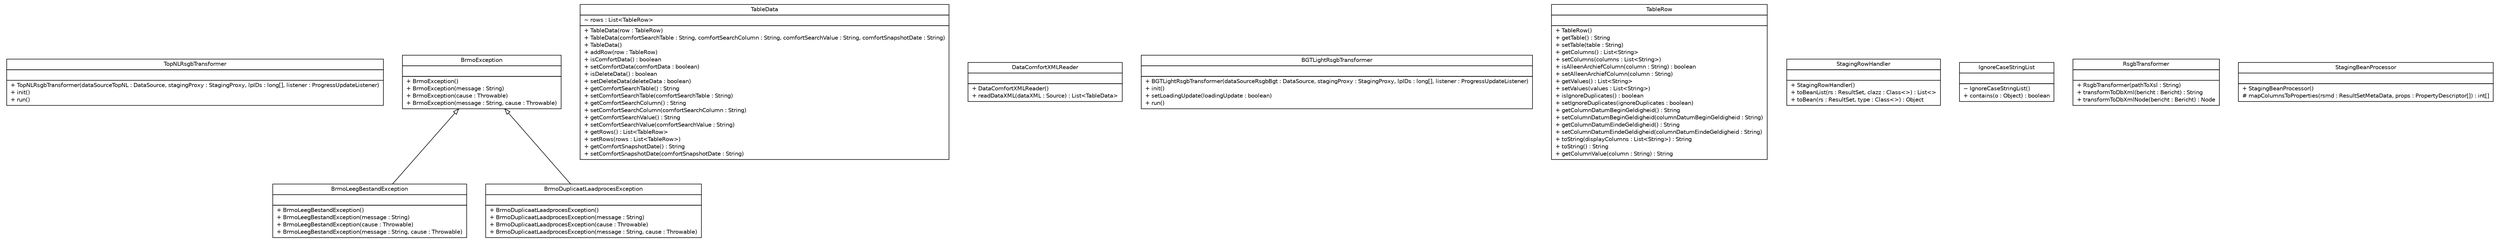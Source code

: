 #!/usr/local/bin/dot
#
# Class diagram 
# Generated by UMLGraph version R5_6-24-gf6e263 (http://www.umlgraph.org/)
#

digraph G {
	edge [fontname="Helvetica",fontsize=10,labelfontname="Helvetica",labelfontsize=10];
	node [fontname="Helvetica",fontsize=10,shape=plaintext];
	nodesep=0.25;
	ranksep=0.5;
	// nl.b3p.brmo.loader.util.TopNLRsgbTransformer
	c133 [label=<<table title="nl.b3p.brmo.loader.util.TopNLRsgbTransformer" border="0" cellborder="1" cellspacing="0" cellpadding="2" port="p" href="./TopNLRsgbTransformer.html">
		<tr><td><table border="0" cellspacing="0" cellpadding="1">
<tr><td align="center" balign="center"> TopNLRsgbTransformer </td></tr>
		</table></td></tr>
		<tr><td><table border="0" cellspacing="0" cellpadding="1">
<tr><td align="left" balign="left">  </td></tr>
		</table></td></tr>
		<tr><td><table border="0" cellspacing="0" cellpadding="1">
<tr><td align="left" balign="left"> + TopNLRsgbTransformer(dataSourceTopNL : DataSource, stagingProxy : StagingProxy, lpIDs : long[], listener : ProgressUpdateListener) </td></tr>
<tr><td align="left" balign="left"> + init() </td></tr>
<tr><td align="left" balign="left"> + run() </td></tr>
		</table></td></tr>
		</table>>, URL="./TopNLRsgbTransformer.html", fontname="Helvetica", fontcolor="black", fontsize=10.0];
	// nl.b3p.brmo.loader.util.BrmoLeegBestandException
	c134 [label=<<table title="nl.b3p.brmo.loader.util.BrmoLeegBestandException" border="0" cellborder="1" cellspacing="0" cellpadding="2" port="p" href="./BrmoLeegBestandException.html">
		<tr><td><table border="0" cellspacing="0" cellpadding="1">
<tr><td align="center" balign="center"> BrmoLeegBestandException </td></tr>
		</table></td></tr>
		<tr><td><table border="0" cellspacing="0" cellpadding="1">
<tr><td align="left" balign="left">  </td></tr>
		</table></td></tr>
		<tr><td><table border="0" cellspacing="0" cellpadding="1">
<tr><td align="left" balign="left"> + BrmoLeegBestandException() </td></tr>
<tr><td align="left" balign="left"> + BrmoLeegBestandException(message : String) </td></tr>
<tr><td align="left" balign="left"> + BrmoLeegBestandException(cause : Throwable) </td></tr>
<tr><td align="left" balign="left"> + BrmoLeegBestandException(message : String, cause : Throwable) </td></tr>
		</table></td></tr>
		</table>>, URL="./BrmoLeegBestandException.html", fontname="Helvetica", fontcolor="black", fontsize=10.0];
	// nl.b3p.brmo.loader.util.TableData
	c135 [label=<<table title="nl.b3p.brmo.loader.util.TableData" border="0" cellborder="1" cellspacing="0" cellpadding="2" port="p" href="./TableData.html">
		<tr><td><table border="0" cellspacing="0" cellpadding="1">
<tr><td align="center" balign="center"> TableData </td></tr>
		</table></td></tr>
		<tr><td><table border="0" cellspacing="0" cellpadding="1">
<tr><td align="left" balign="left"> ~ rows : List&lt;TableRow&gt; </td></tr>
		</table></td></tr>
		<tr><td><table border="0" cellspacing="0" cellpadding="1">
<tr><td align="left" balign="left"> + TableData(row : TableRow) </td></tr>
<tr><td align="left" balign="left"> + TableData(comfortSearchTable : String, comfortSearchColumn : String, comfortSearchValue : String, comfortSnapshotDate : String) </td></tr>
<tr><td align="left" balign="left"> + TableData() </td></tr>
<tr><td align="left" balign="left"> + addRow(row : TableRow) </td></tr>
<tr><td align="left" balign="left"> + isComfortData() : boolean </td></tr>
<tr><td align="left" balign="left"> + setComfortData(comfortData : boolean) </td></tr>
<tr><td align="left" balign="left"> + isDeleteData() : boolean </td></tr>
<tr><td align="left" balign="left"> + setDeleteData(deleteData : boolean) </td></tr>
<tr><td align="left" balign="left"> + getComfortSearchTable() : String </td></tr>
<tr><td align="left" balign="left"> + setComfortSearchTable(comfortSearchTable : String) </td></tr>
<tr><td align="left" balign="left"> + getComfortSearchColumn() : String </td></tr>
<tr><td align="left" balign="left"> + setComfortSearchColumn(comfortSearchColumn : String) </td></tr>
<tr><td align="left" balign="left"> + getComfortSearchValue() : String </td></tr>
<tr><td align="left" balign="left"> + setComfortSearchValue(comfortSearchValue : String) </td></tr>
<tr><td align="left" balign="left"> + getRows() : List&lt;TableRow&gt; </td></tr>
<tr><td align="left" balign="left"> + setRows(rows : List&lt;TableRow&gt;) </td></tr>
<tr><td align="left" balign="left"> + getComfortSnapshotDate() : String </td></tr>
<tr><td align="left" balign="left"> + setComfortSnapshotDate(comfortSnapshotDate : String) </td></tr>
		</table></td></tr>
		</table>>, URL="./TableData.html", fontname="Helvetica", fontcolor="black", fontsize=10.0];
	// nl.b3p.brmo.loader.util.DataComfortXMLReader
	c136 [label=<<table title="nl.b3p.brmo.loader.util.DataComfortXMLReader" border="0" cellborder="1" cellspacing="0" cellpadding="2" port="p" href="./DataComfortXMLReader.html">
		<tr><td><table border="0" cellspacing="0" cellpadding="1">
<tr><td align="center" balign="center"> DataComfortXMLReader </td></tr>
		</table></td></tr>
		<tr><td><table border="0" cellspacing="0" cellpadding="1">
<tr><td align="left" balign="left">  </td></tr>
		</table></td></tr>
		<tr><td><table border="0" cellspacing="0" cellpadding="1">
<tr><td align="left" balign="left"> + DataComfortXMLReader() </td></tr>
<tr><td align="left" balign="left"> + readDataXML(dataXML : Source) : List&lt;TableData&gt; </td></tr>
		</table></td></tr>
		</table>>, URL="./DataComfortXMLReader.html", fontname="Helvetica", fontcolor="black", fontsize=10.0];
	// nl.b3p.brmo.loader.util.BGTLightRsgbTransformer
	c137 [label=<<table title="nl.b3p.brmo.loader.util.BGTLightRsgbTransformer" border="0" cellborder="1" cellspacing="0" cellpadding="2" port="p" href="./BGTLightRsgbTransformer.html">
		<tr><td><table border="0" cellspacing="0" cellpadding="1">
<tr><td align="center" balign="center"> BGTLightRsgbTransformer </td></tr>
		</table></td></tr>
		<tr><td><table border="0" cellspacing="0" cellpadding="1">
<tr><td align="left" balign="left">  </td></tr>
		</table></td></tr>
		<tr><td><table border="0" cellspacing="0" cellpadding="1">
<tr><td align="left" balign="left"> + BGTLightRsgbTransformer(dataSourceRsgbBgt : DataSource, stagingProxy : StagingProxy, lpIDs : long[], listener : ProgressUpdateListener) </td></tr>
<tr><td align="left" balign="left"> + init() </td></tr>
<tr><td align="left" balign="left"> + setLoadingUpdate(loadingUpdate : boolean) </td></tr>
<tr><td align="left" balign="left"> + run() </td></tr>
		</table></td></tr>
		</table>>, URL="./BGTLightRsgbTransformer.html", fontname="Helvetica", fontcolor="black", fontsize=10.0];
	// nl.b3p.brmo.loader.util.TableRow
	c138 [label=<<table title="nl.b3p.brmo.loader.util.TableRow" border="0" cellborder="1" cellspacing="0" cellpadding="2" port="p" href="./TableRow.html">
		<tr><td><table border="0" cellspacing="0" cellpadding="1">
<tr><td align="center" balign="center"> TableRow </td></tr>
		</table></td></tr>
		<tr><td><table border="0" cellspacing="0" cellpadding="1">
<tr><td align="left" balign="left">  </td></tr>
		</table></td></tr>
		<tr><td><table border="0" cellspacing="0" cellpadding="1">
<tr><td align="left" balign="left"> + TableRow() </td></tr>
<tr><td align="left" balign="left"> + getTable() : String </td></tr>
<tr><td align="left" balign="left"> + setTable(table : String) </td></tr>
<tr><td align="left" balign="left"> + getColumns() : List&lt;String&gt; </td></tr>
<tr><td align="left" balign="left"> + setColumns(columns : List&lt;String&gt;) </td></tr>
<tr><td align="left" balign="left"> + isAlleenArchiefColumn(column : String) : boolean </td></tr>
<tr><td align="left" balign="left"> + setAlleenArchiefColumn(column : String) </td></tr>
<tr><td align="left" balign="left"> + getValues() : List&lt;String&gt; </td></tr>
<tr><td align="left" balign="left"> + setValues(values : List&lt;String&gt;) </td></tr>
<tr><td align="left" balign="left"> + isIgnoreDuplicates() : boolean </td></tr>
<tr><td align="left" balign="left"> + setIgnoreDuplicates(ignoreDuplicates : boolean) </td></tr>
<tr><td align="left" balign="left"> + getColumnDatumBeginGeldigheid() : String </td></tr>
<tr><td align="left" balign="left"> + setColumnDatumBeginGeldigheid(columnDatumBeginGeldigheid : String) </td></tr>
<tr><td align="left" balign="left"> + getColumnDatumEindeGeldigheid() : String </td></tr>
<tr><td align="left" balign="left"> + setColumnDatumEindeGeldigheid(columnDatumEindeGeldigheid : String) </td></tr>
<tr><td align="left" balign="left"> + toString(displayColumns : List&lt;String&gt;) : String </td></tr>
<tr><td align="left" balign="left"> + toString() : String </td></tr>
<tr><td align="left" balign="left"> + getColumnValue(column : String) : String </td></tr>
		</table></td></tr>
		</table>>, URL="./TableRow.html", fontname="Helvetica", fontcolor="black", fontsize=10.0];
	// nl.b3p.brmo.loader.util.StagingRowHandler
	c139 [label=<<table title="nl.b3p.brmo.loader.util.StagingRowHandler" border="0" cellborder="1" cellspacing="0" cellpadding="2" port="p" href="./StagingRowHandler.html">
		<tr><td><table border="0" cellspacing="0" cellpadding="1">
<tr><td align="center" balign="center"> StagingRowHandler </td></tr>
		</table></td></tr>
		<tr><td><table border="0" cellspacing="0" cellpadding="1">
<tr><td align="left" balign="left">  </td></tr>
		</table></td></tr>
		<tr><td><table border="0" cellspacing="0" cellpadding="1">
<tr><td align="left" balign="left"> + StagingRowHandler() </td></tr>
<tr><td align="left" balign="left"> + toBeanList(rs : ResultSet, clazz : Class&lt;&gt;) : List&lt;&gt; </td></tr>
<tr><td align="left" balign="left"> + toBean(rs : ResultSet, type : Class&lt;&gt;) : Object </td></tr>
		</table></td></tr>
		</table>>, URL="./StagingRowHandler.html", fontname="Helvetica", fontcolor="black", fontsize=10.0];
	// nl.b3p.brmo.loader.util.StagingRowHandler.IgnoreCaseStringList
	c140 [label=<<table title="nl.b3p.brmo.loader.util.StagingRowHandler.IgnoreCaseStringList" border="0" cellborder="1" cellspacing="0" cellpadding="2" port="p" href="./StagingRowHandler.IgnoreCaseStringList.html">
		<tr><td><table border="0" cellspacing="0" cellpadding="1">
<tr><td align="center" balign="center"> IgnoreCaseStringList </td></tr>
		</table></td></tr>
		<tr><td><table border="0" cellspacing="0" cellpadding="1">
<tr><td align="left" balign="left">  </td></tr>
		</table></td></tr>
		<tr><td><table border="0" cellspacing="0" cellpadding="1">
<tr><td align="left" balign="left"> ~ IgnoreCaseStringList() </td></tr>
<tr><td align="left" balign="left"> + contains(o : Object) : boolean </td></tr>
		</table></td></tr>
		</table>>, URL="./StagingRowHandler.IgnoreCaseStringList.html", fontname="Helvetica", fontcolor="black", fontsize=10.0];
	// nl.b3p.brmo.loader.util.RsgbTransformer
	c141 [label=<<table title="nl.b3p.brmo.loader.util.RsgbTransformer" border="0" cellborder="1" cellspacing="0" cellpadding="2" port="p" href="./RsgbTransformer.html">
		<tr><td><table border="0" cellspacing="0" cellpadding="1">
<tr><td align="center" balign="center"> RsgbTransformer </td></tr>
		</table></td></tr>
		<tr><td><table border="0" cellspacing="0" cellpadding="1">
<tr><td align="left" balign="left">  </td></tr>
		</table></td></tr>
		<tr><td><table border="0" cellspacing="0" cellpadding="1">
<tr><td align="left" balign="left"> + RsgbTransformer(pathToXsl : String) </td></tr>
<tr><td align="left" balign="left"> + transformToDbXml(bericht : Bericht) : String </td></tr>
<tr><td align="left" balign="left"> + transformToDbXmlNode(bericht : Bericht) : Node </td></tr>
		</table></td></tr>
		</table>>, URL="./RsgbTransformer.html", fontname="Helvetica", fontcolor="black", fontsize=10.0];
	// nl.b3p.brmo.loader.util.BrmoDuplicaatLaadprocesException
	c142 [label=<<table title="nl.b3p.brmo.loader.util.BrmoDuplicaatLaadprocesException" border="0" cellborder="1" cellspacing="0" cellpadding="2" port="p" href="./BrmoDuplicaatLaadprocesException.html">
		<tr><td><table border="0" cellspacing="0" cellpadding="1">
<tr><td align="center" balign="center"> BrmoDuplicaatLaadprocesException </td></tr>
		</table></td></tr>
		<tr><td><table border="0" cellspacing="0" cellpadding="1">
<tr><td align="left" balign="left">  </td></tr>
		</table></td></tr>
		<tr><td><table border="0" cellspacing="0" cellpadding="1">
<tr><td align="left" balign="left"> + BrmoDuplicaatLaadprocesException() </td></tr>
<tr><td align="left" balign="left"> + BrmoDuplicaatLaadprocesException(message : String) </td></tr>
<tr><td align="left" balign="left"> + BrmoDuplicaatLaadprocesException(cause : Throwable) </td></tr>
<tr><td align="left" balign="left"> + BrmoDuplicaatLaadprocesException(message : String, cause : Throwable) </td></tr>
		</table></td></tr>
		</table>>, URL="./BrmoDuplicaatLaadprocesException.html", fontname="Helvetica", fontcolor="black", fontsize=10.0];
	// nl.b3p.brmo.loader.util.BrmoException
	c143 [label=<<table title="nl.b3p.brmo.loader.util.BrmoException" border="0" cellborder="1" cellspacing="0" cellpadding="2" port="p" href="./BrmoException.html">
		<tr><td><table border="0" cellspacing="0" cellpadding="1">
<tr><td align="center" balign="center"> BrmoException </td></tr>
		</table></td></tr>
		<tr><td><table border="0" cellspacing="0" cellpadding="1">
<tr><td align="left" balign="left">  </td></tr>
		</table></td></tr>
		<tr><td><table border="0" cellspacing="0" cellpadding="1">
<tr><td align="left" balign="left"> + BrmoException() </td></tr>
<tr><td align="left" balign="left"> + BrmoException(message : String) </td></tr>
<tr><td align="left" balign="left"> + BrmoException(cause : Throwable) </td></tr>
<tr><td align="left" balign="left"> + BrmoException(message : String, cause : Throwable) </td></tr>
		</table></td></tr>
		</table>>, URL="./BrmoException.html", fontname="Helvetica", fontcolor="black", fontsize=10.0];
	// nl.b3p.brmo.loader.util.StagingBeanProcessor
	c144 [label=<<table title="nl.b3p.brmo.loader.util.StagingBeanProcessor" border="0" cellborder="1" cellspacing="0" cellpadding="2" port="p" href="./StagingBeanProcessor.html">
		<tr><td><table border="0" cellspacing="0" cellpadding="1">
<tr><td align="center" balign="center"> StagingBeanProcessor </td></tr>
		</table></td></tr>
		<tr><td><table border="0" cellspacing="0" cellpadding="1">
<tr><td align="left" balign="left">  </td></tr>
		</table></td></tr>
		<tr><td><table border="0" cellspacing="0" cellpadding="1">
<tr><td align="left" balign="left"> + StagingBeanProcessor() </td></tr>
<tr><td align="left" balign="left"> # mapColumnsToProperties(rsmd : ResultSetMetaData, props : PropertyDescriptor[]) : int[] </td></tr>
		</table></td></tr>
		</table>>, URL="./StagingBeanProcessor.html", fontname="Helvetica", fontcolor="black", fontsize=10.0];
	//nl.b3p.brmo.loader.util.BrmoLeegBestandException extends nl.b3p.brmo.loader.util.BrmoException
	c143:p -> c134:p [dir=back,arrowtail=empty];
	//nl.b3p.brmo.loader.util.BrmoDuplicaatLaadprocesException extends nl.b3p.brmo.loader.util.BrmoException
	c143:p -> c142:p [dir=back,arrowtail=empty];
}

